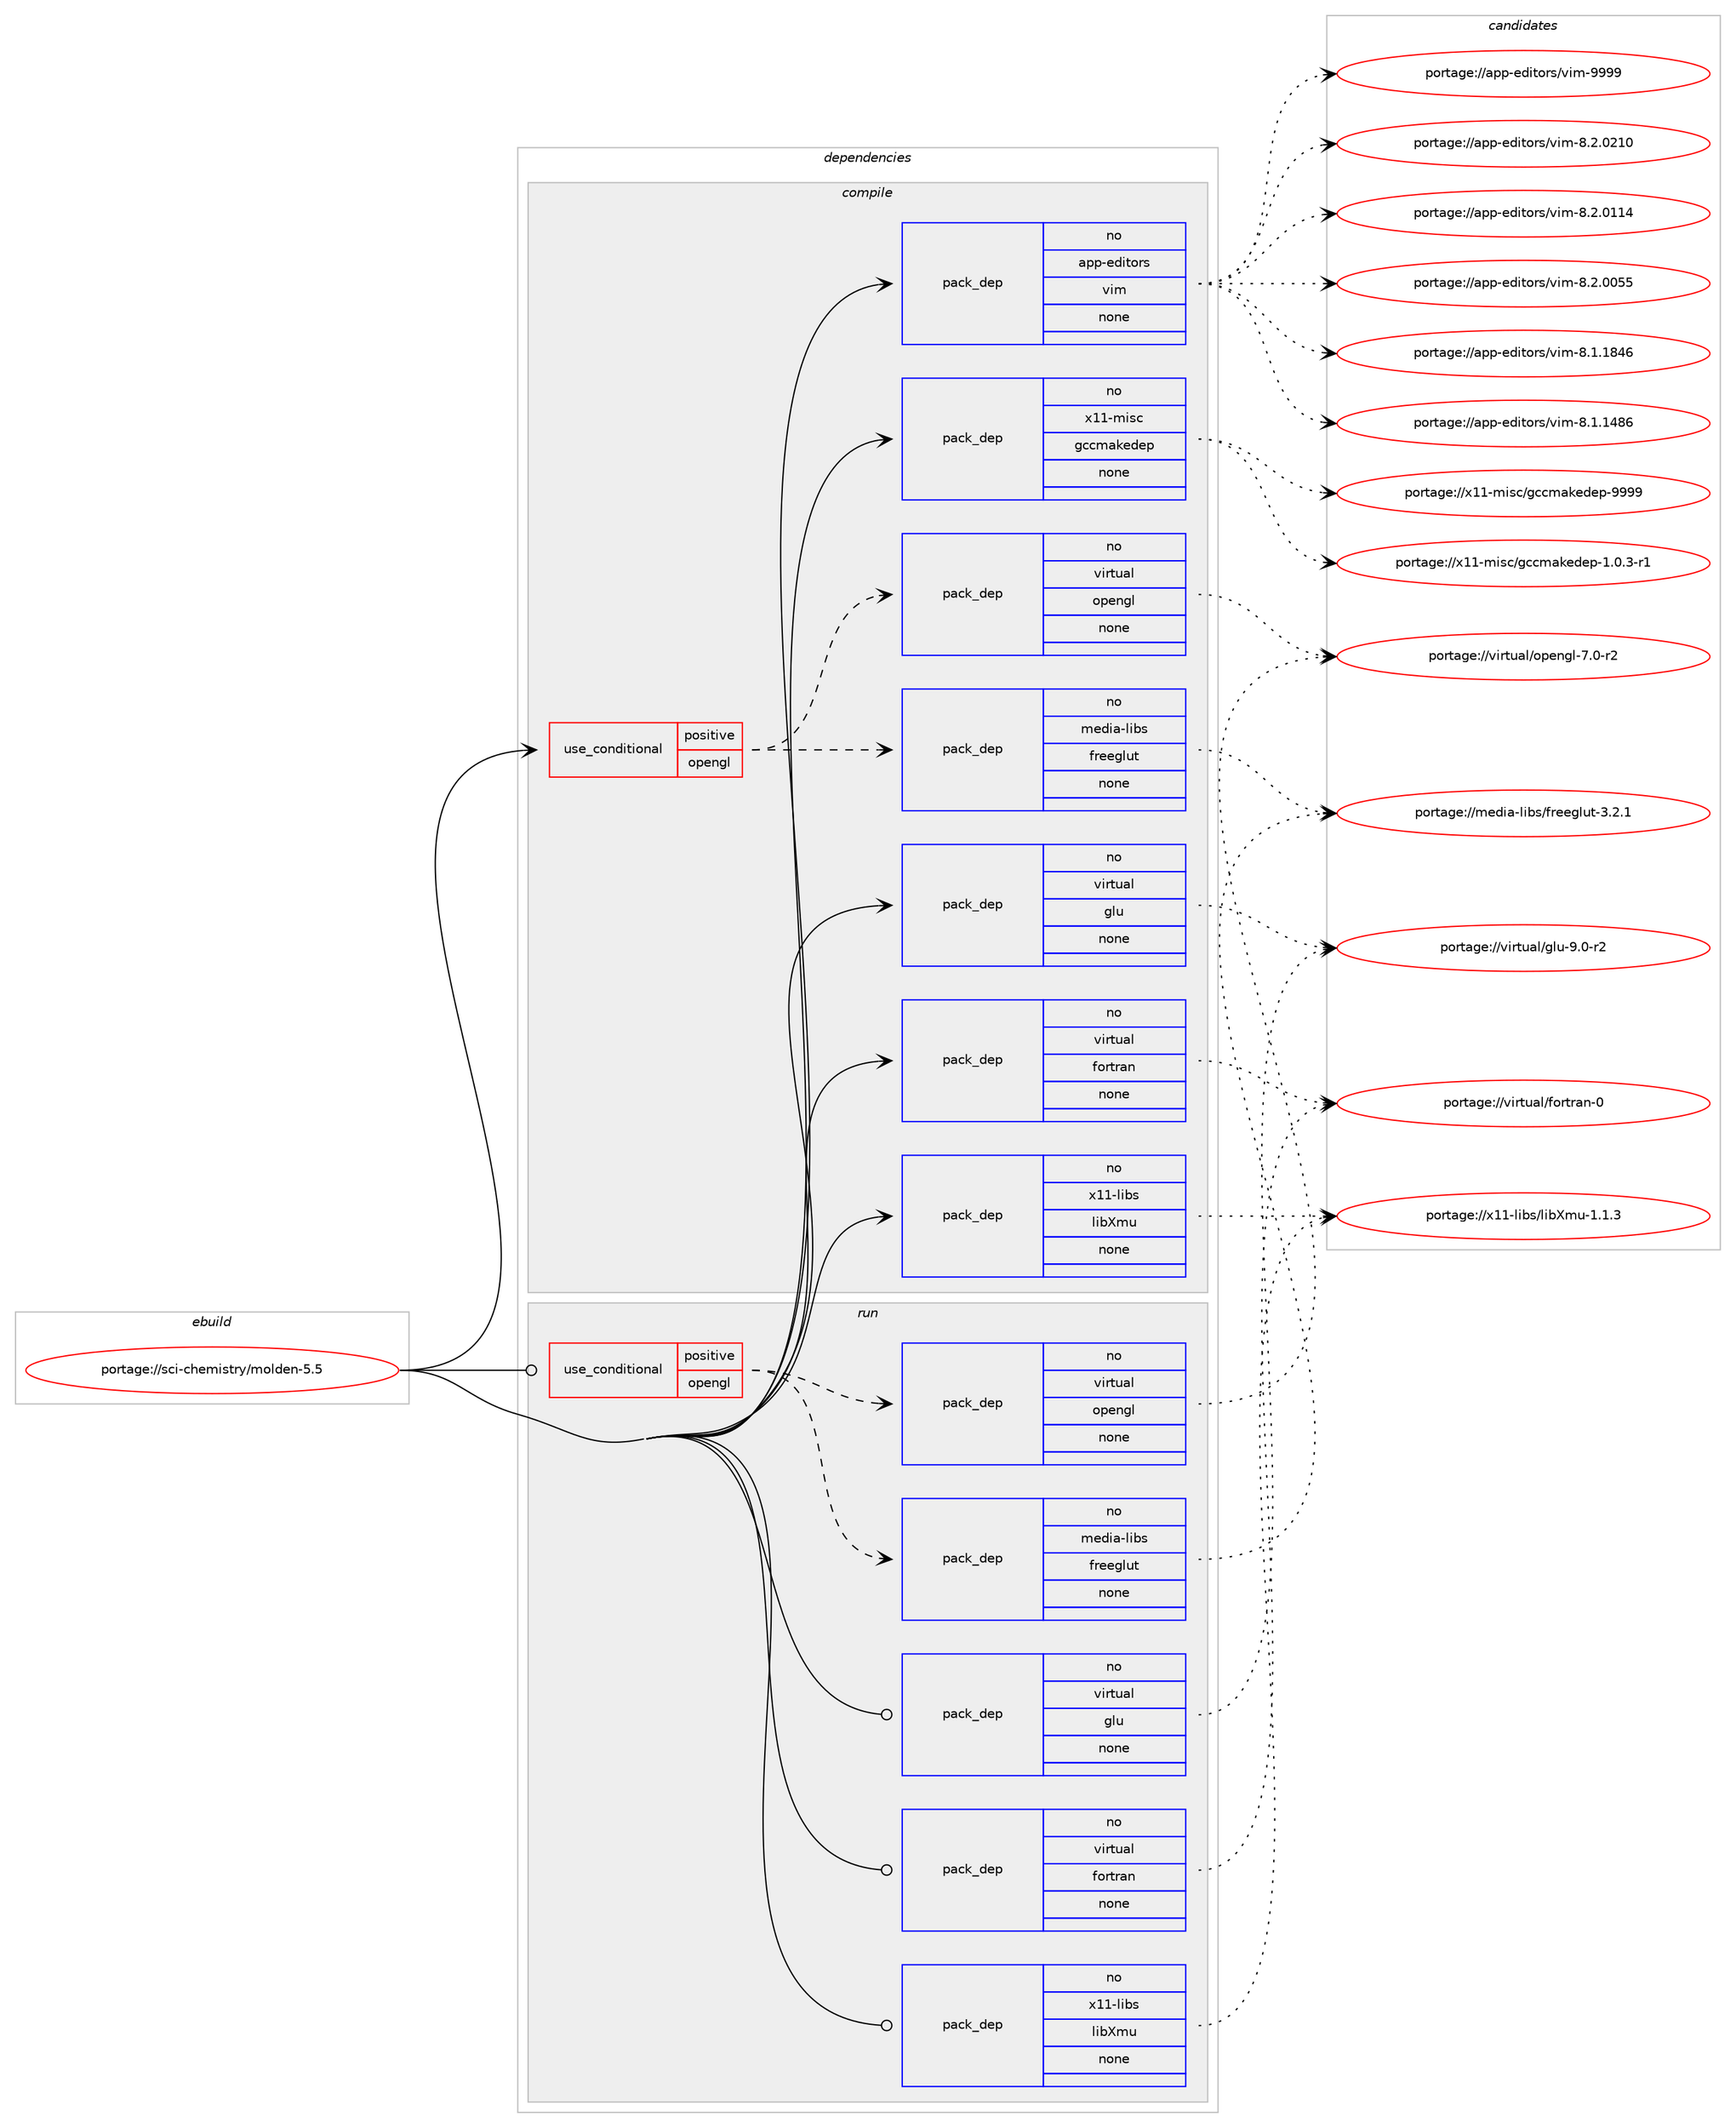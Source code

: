 digraph prolog {

# *************
# Graph options
# *************

newrank=true;
concentrate=true;
compound=true;
graph [rankdir=LR,fontname=Helvetica,fontsize=10,ranksep=1.5];#, ranksep=2.5, nodesep=0.2];
edge  [arrowhead=vee];
node  [fontname=Helvetica,fontsize=10];

# **********
# The ebuild
# **********

subgraph cluster_leftcol {
color=gray;
rank=same;
label=<<i>ebuild</i>>;
id [label="portage://sci-chemistry/molden-5.5", color=red, width=4, href="../sci-chemistry/molden-5.5.svg"];
}

# ****************
# The dependencies
# ****************

subgraph cluster_midcol {
color=gray;
label=<<i>dependencies</i>>;
subgraph cluster_compile {
fillcolor="#eeeeee";
style=filled;
label=<<i>compile</i>>;
subgraph cond11366 {
dependency55542 [label=<<TABLE BORDER="0" CELLBORDER="1" CELLSPACING="0" CELLPADDING="4"><TR><TD ROWSPAN="3" CELLPADDING="10">use_conditional</TD></TR><TR><TD>positive</TD></TR><TR><TD>opengl</TD></TR></TABLE>>, shape=none, color=red];
subgraph pack42994 {
dependency55543 [label=<<TABLE BORDER="0" CELLBORDER="1" CELLSPACING="0" CELLPADDING="4" WIDTH="220"><TR><TD ROWSPAN="6" CELLPADDING="30">pack_dep</TD></TR><TR><TD WIDTH="110">no</TD></TR><TR><TD>media-libs</TD></TR><TR><TD>freeglut</TD></TR><TR><TD>none</TD></TR><TR><TD></TD></TR></TABLE>>, shape=none, color=blue];
}
dependency55542:e -> dependency55543:w [weight=20,style="dashed",arrowhead="vee"];
subgraph pack42995 {
dependency55544 [label=<<TABLE BORDER="0" CELLBORDER="1" CELLSPACING="0" CELLPADDING="4" WIDTH="220"><TR><TD ROWSPAN="6" CELLPADDING="30">pack_dep</TD></TR><TR><TD WIDTH="110">no</TD></TR><TR><TD>virtual</TD></TR><TR><TD>opengl</TD></TR><TR><TD>none</TD></TR><TR><TD></TD></TR></TABLE>>, shape=none, color=blue];
}
dependency55542:e -> dependency55544:w [weight=20,style="dashed",arrowhead="vee"];
}
id:e -> dependency55542:w [weight=20,style="solid",arrowhead="vee"];
subgraph pack42996 {
dependency55545 [label=<<TABLE BORDER="0" CELLBORDER="1" CELLSPACING="0" CELLPADDING="4" WIDTH="220"><TR><TD ROWSPAN="6" CELLPADDING="30">pack_dep</TD></TR><TR><TD WIDTH="110">no</TD></TR><TR><TD>app-editors</TD></TR><TR><TD>vim</TD></TR><TR><TD>none</TD></TR><TR><TD></TD></TR></TABLE>>, shape=none, color=blue];
}
id:e -> dependency55545:w [weight=20,style="solid",arrowhead="vee"];
subgraph pack42997 {
dependency55546 [label=<<TABLE BORDER="0" CELLBORDER="1" CELLSPACING="0" CELLPADDING="4" WIDTH="220"><TR><TD ROWSPAN="6" CELLPADDING="30">pack_dep</TD></TR><TR><TD WIDTH="110">no</TD></TR><TR><TD>virtual</TD></TR><TR><TD>fortran</TD></TR><TR><TD>none</TD></TR><TR><TD></TD></TR></TABLE>>, shape=none, color=blue];
}
id:e -> dependency55546:w [weight=20,style="solid",arrowhead="vee"];
subgraph pack42998 {
dependency55547 [label=<<TABLE BORDER="0" CELLBORDER="1" CELLSPACING="0" CELLPADDING="4" WIDTH="220"><TR><TD ROWSPAN="6" CELLPADDING="30">pack_dep</TD></TR><TR><TD WIDTH="110">no</TD></TR><TR><TD>virtual</TD></TR><TR><TD>glu</TD></TR><TR><TD>none</TD></TR><TR><TD></TD></TR></TABLE>>, shape=none, color=blue];
}
id:e -> dependency55547:w [weight=20,style="solid",arrowhead="vee"];
subgraph pack42999 {
dependency55548 [label=<<TABLE BORDER="0" CELLBORDER="1" CELLSPACING="0" CELLPADDING="4" WIDTH="220"><TR><TD ROWSPAN="6" CELLPADDING="30">pack_dep</TD></TR><TR><TD WIDTH="110">no</TD></TR><TR><TD>x11-libs</TD></TR><TR><TD>libXmu</TD></TR><TR><TD>none</TD></TR><TR><TD></TD></TR></TABLE>>, shape=none, color=blue];
}
id:e -> dependency55548:w [weight=20,style="solid",arrowhead="vee"];
subgraph pack43000 {
dependency55549 [label=<<TABLE BORDER="0" CELLBORDER="1" CELLSPACING="0" CELLPADDING="4" WIDTH="220"><TR><TD ROWSPAN="6" CELLPADDING="30">pack_dep</TD></TR><TR><TD WIDTH="110">no</TD></TR><TR><TD>x11-misc</TD></TR><TR><TD>gccmakedep</TD></TR><TR><TD>none</TD></TR><TR><TD></TD></TR></TABLE>>, shape=none, color=blue];
}
id:e -> dependency55549:w [weight=20,style="solid",arrowhead="vee"];
}
subgraph cluster_compileandrun {
fillcolor="#eeeeee";
style=filled;
label=<<i>compile and run</i>>;
}
subgraph cluster_run {
fillcolor="#eeeeee";
style=filled;
label=<<i>run</i>>;
subgraph cond11367 {
dependency55550 [label=<<TABLE BORDER="0" CELLBORDER="1" CELLSPACING="0" CELLPADDING="4"><TR><TD ROWSPAN="3" CELLPADDING="10">use_conditional</TD></TR><TR><TD>positive</TD></TR><TR><TD>opengl</TD></TR></TABLE>>, shape=none, color=red];
subgraph pack43001 {
dependency55551 [label=<<TABLE BORDER="0" CELLBORDER="1" CELLSPACING="0" CELLPADDING="4" WIDTH="220"><TR><TD ROWSPAN="6" CELLPADDING="30">pack_dep</TD></TR><TR><TD WIDTH="110">no</TD></TR><TR><TD>media-libs</TD></TR><TR><TD>freeglut</TD></TR><TR><TD>none</TD></TR><TR><TD></TD></TR></TABLE>>, shape=none, color=blue];
}
dependency55550:e -> dependency55551:w [weight=20,style="dashed",arrowhead="vee"];
subgraph pack43002 {
dependency55552 [label=<<TABLE BORDER="0" CELLBORDER="1" CELLSPACING="0" CELLPADDING="4" WIDTH="220"><TR><TD ROWSPAN="6" CELLPADDING="30">pack_dep</TD></TR><TR><TD WIDTH="110">no</TD></TR><TR><TD>virtual</TD></TR><TR><TD>opengl</TD></TR><TR><TD>none</TD></TR><TR><TD></TD></TR></TABLE>>, shape=none, color=blue];
}
dependency55550:e -> dependency55552:w [weight=20,style="dashed",arrowhead="vee"];
}
id:e -> dependency55550:w [weight=20,style="solid",arrowhead="odot"];
subgraph pack43003 {
dependency55553 [label=<<TABLE BORDER="0" CELLBORDER="1" CELLSPACING="0" CELLPADDING="4" WIDTH="220"><TR><TD ROWSPAN="6" CELLPADDING="30">pack_dep</TD></TR><TR><TD WIDTH="110">no</TD></TR><TR><TD>virtual</TD></TR><TR><TD>fortran</TD></TR><TR><TD>none</TD></TR><TR><TD></TD></TR></TABLE>>, shape=none, color=blue];
}
id:e -> dependency55553:w [weight=20,style="solid",arrowhead="odot"];
subgraph pack43004 {
dependency55554 [label=<<TABLE BORDER="0" CELLBORDER="1" CELLSPACING="0" CELLPADDING="4" WIDTH="220"><TR><TD ROWSPAN="6" CELLPADDING="30">pack_dep</TD></TR><TR><TD WIDTH="110">no</TD></TR><TR><TD>virtual</TD></TR><TR><TD>glu</TD></TR><TR><TD>none</TD></TR><TR><TD></TD></TR></TABLE>>, shape=none, color=blue];
}
id:e -> dependency55554:w [weight=20,style="solid",arrowhead="odot"];
subgraph pack43005 {
dependency55555 [label=<<TABLE BORDER="0" CELLBORDER="1" CELLSPACING="0" CELLPADDING="4" WIDTH="220"><TR><TD ROWSPAN="6" CELLPADDING="30">pack_dep</TD></TR><TR><TD WIDTH="110">no</TD></TR><TR><TD>x11-libs</TD></TR><TR><TD>libXmu</TD></TR><TR><TD>none</TD></TR><TR><TD></TD></TR></TABLE>>, shape=none, color=blue];
}
id:e -> dependency55555:w [weight=20,style="solid",arrowhead="odot"];
}
}

# **************
# The candidates
# **************

subgraph cluster_choices {
rank=same;
color=gray;
label=<<i>candidates</i>>;

subgraph choice42994 {
color=black;
nodesep=1;
choice10910110010597451081059811547102114101101103108117116455146504649 [label="portage://media-libs/freeglut-3.2.1", color=red, width=4,href="../media-libs/freeglut-3.2.1.svg"];
dependency55543:e -> choice10910110010597451081059811547102114101101103108117116455146504649:w [style=dotted,weight="100"];
}
subgraph choice42995 {
color=black;
nodesep=1;
choice1181051141161179710847111112101110103108455546484511450 [label="portage://virtual/opengl-7.0-r2", color=red, width=4,href="../virtual/opengl-7.0-r2.svg"];
dependency55544:e -> choice1181051141161179710847111112101110103108455546484511450:w [style=dotted,weight="100"];
}
subgraph choice42996 {
color=black;
nodesep=1;
choice9711211245101100105116111114115471181051094557575757 [label="portage://app-editors/vim-9999", color=red, width=4,href="../app-editors/vim-9999.svg"];
choice971121124510110010511611111411547118105109455646504648504948 [label="portage://app-editors/vim-8.2.0210", color=red, width=4,href="../app-editors/vim-8.2.0210.svg"];
choice971121124510110010511611111411547118105109455646504648494952 [label="portage://app-editors/vim-8.2.0114", color=red, width=4,href="../app-editors/vim-8.2.0114.svg"];
choice971121124510110010511611111411547118105109455646504648485353 [label="portage://app-editors/vim-8.2.0055", color=red, width=4,href="../app-editors/vim-8.2.0055.svg"];
choice971121124510110010511611111411547118105109455646494649565254 [label="portage://app-editors/vim-8.1.1846", color=red, width=4,href="../app-editors/vim-8.1.1846.svg"];
choice971121124510110010511611111411547118105109455646494649525654 [label="portage://app-editors/vim-8.1.1486", color=red, width=4,href="../app-editors/vim-8.1.1486.svg"];
dependency55545:e -> choice9711211245101100105116111114115471181051094557575757:w [style=dotted,weight="100"];
dependency55545:e -> choice971121124510110010511611111411547118105109455646504648504948:w [style=dotted,weight="100"];
dependency55545:e -> choice971121124510110010511611111411547118105109455646504648494952:w [style=dotted,weight="100"];
dependency55545:e -> choice971121124510110010511611111411547118105109455646504648485353:w [style=dotted,weight="100"];
dependency55545:e -> choice971121124510110010511611111411547118105109455646494649565254:w [style=dotted,weight="100"];
dependency55545:e -> choice971121124510110010511611111411547118105109455646494649525654:w [style=dotted,weight="100"];
}
subgraph choice42997 {
color=black;
nodesep=1;
choice1181051141161179710847102111114116114971104548 [label="portage://virtual/fortran-0", color=red, width=4,href="../virtual/fortran-0.svg"];
dependency55546:e -> choice1181051141161179710847102111114116114971104548:w [style=dotted,weight="100"];
}
subgraph choice42998 {
color=black;
nodesep=1;
choice1181051141161179710847103108117455746484511450 [label="portage://virtual/glu-9.0-r2", color=red, width=4,href="../virtual/glu-9.0-r2.svg"];
dependency55547:e -> choice1181051141161179710847103108117455746484511450:w [style=dotted,weight="100"];
}
subgraph choice42999 {
color=black;
nodesep=1;
choice12049494510810598115471081059888109117454946494651 [label="portage://x11-libs/libXmu-1.1.3", color=red, width=4,href="../x11-libs/libXmu-1.1.3.svg"];
dependency55548:e -> choice12049494510810598115471081059888109117454946494651:w [style=dotted,weight="100"];
}
subgraph choice43000 {
color=black;
nodesep=1;
choice12049494510910511599471039999109971071011001011124557575757 [label="portage://x11-misc/gccmakedep-9999", color=red, width=4,href="../x11-misc/gccmakedep-9999.svg"];
choice12049494510910511599471039999109971071011001011124549464846514511449 [label="portage://x11-misc/gccmakedep-1.0.3-r1", color=red, width=4,href="../x11-misc/gccmakedep-1.0.3-r1.svg"];
dependency55549:e -> choice12049494510910511599471039999109971071011001011124557575757:w [style=dotted,weight="100"];
dependency55549:e -> choice12049494510910511599471039999109971071011001011124549464846514511449:w [style=dotted,weight="100"];
}
subgraph choice43001 {
color=black;
nodesep=1;
choice10910110010597451081059811547102114101101103108117116455146504649 [label="portage://media-libs/freeglut-3.2.1", color=red, width=4,href="../media-libs/freeglut-3.2.1.svg"];
dependency55551:e -> choice10910110010597451081059811547102114101101103108117116455146504649:w [style=dotted,weight="100"];
}
subgraph choice43002 {
color=black;
nodesep=1;
choice1181051141161179710847111112101110103108455546484511450 [label="portage://virtual/opengl-7.0-r2", color=red, width=4,href="../virtual/opengl-7.0-r2.svg"];
dependency55552:e -> choice1181051141161179710847111112101110103108455546484511450:w [style=dotted,weight="100"];
}
subgraph choice43003 {
color=black;
nodesep=1;
choice1181051141161179710847102111114116114971104548 [label="portage://virtual/fortran-0", color=red, width=4,href="../virtual/fortran-0.svg"];
dependency55553:e -> choice1181051141161179710847102111114116114971104548:w [style=dotted,weight="100"];
}
subgraph choice43004 {
color=black;
nodesep=1;
choice1181051141161179710847103108117455746484511450 [label="portage://virtual/glu-9.0-r2", color=red, width=4,href="../virtual/glu-9.0-r2.svg"];
dependency55554:e -> choice1181051141161179710847103108117455746484511450:w [style=dotted,weight="100"];
}
subgraph choice43005 {
color=black;
nodesep=1;
choice12049494510810598115471081059888109117454946494651 [label="portage://x11-libs/libXmu-1.1.3", color=red, width=4,href="../x11-libs/libXmu-1.1.3.svg"];
dependency55555:e -> choice12049494510810598115471081059888109117454946494651:w [style=dotted,weight="100"];
}
}

}
